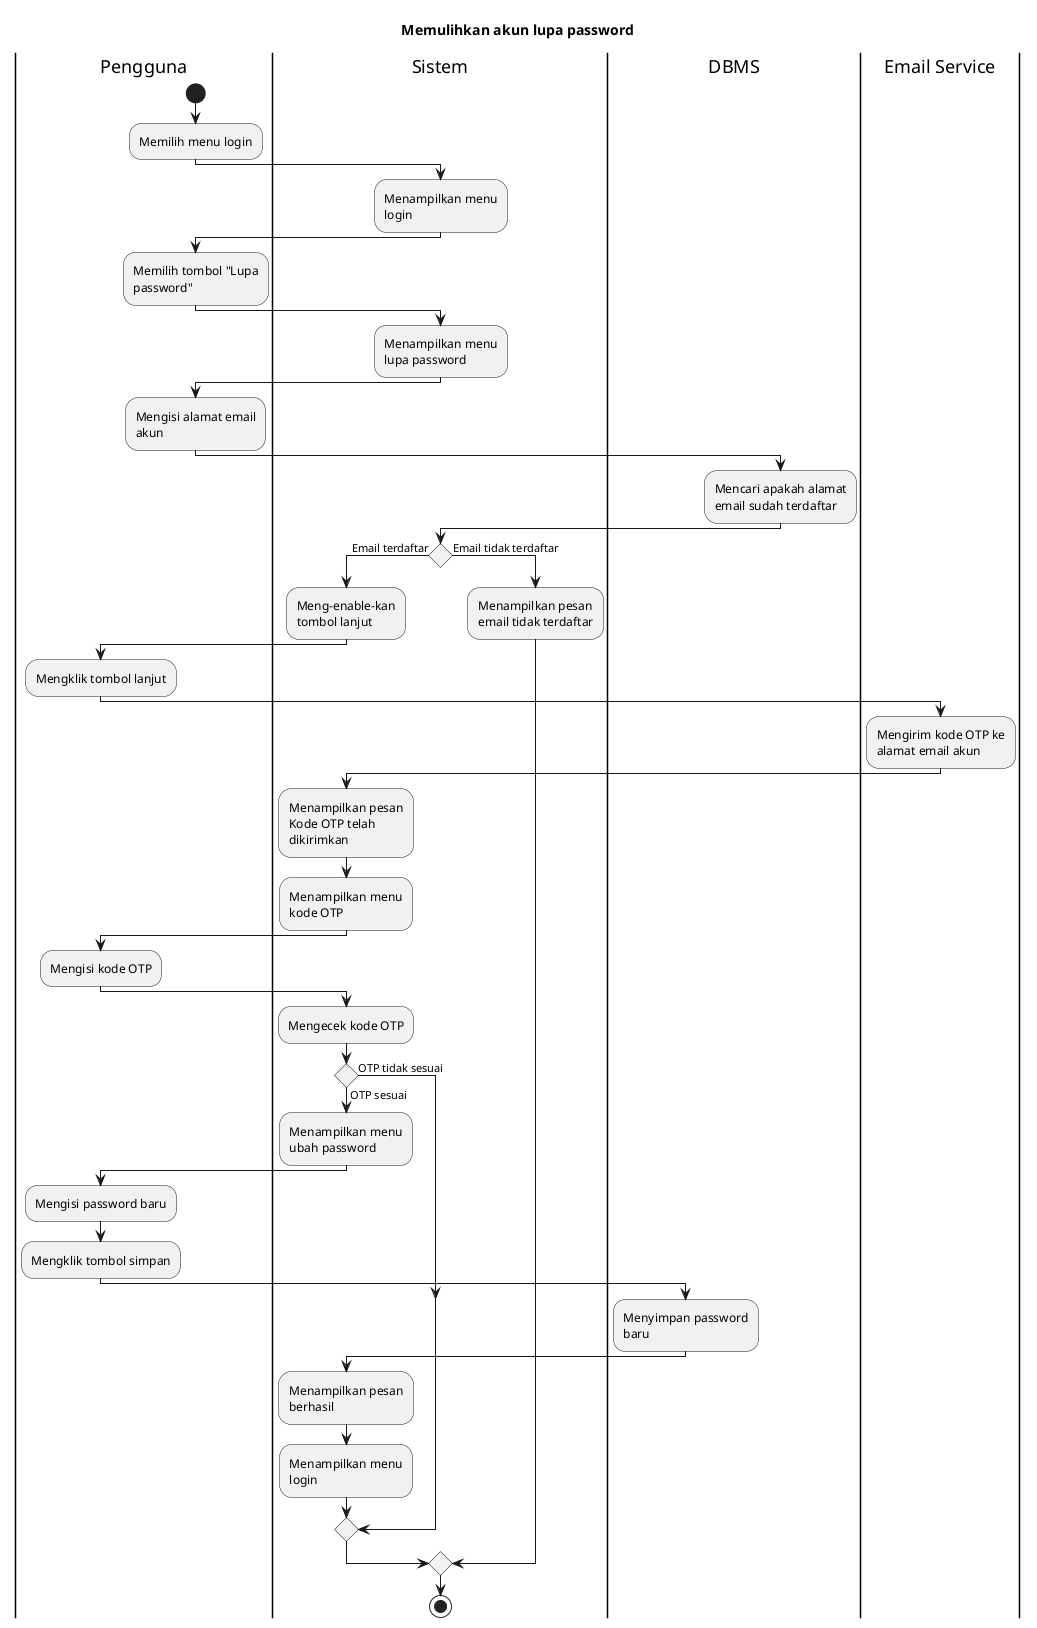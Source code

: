 @startuml UC-AUTH-004 - Memulihkan akun lupa password
skinparam wrapWidth 140

title Memulihkan akun lupa password

|Pengguna|
start

:Memilih menu login;

|Sistem|
:Menampilkan menu login;

|Pengguna|
:Memilih tombol "Lupa password";

|Sistem|
:Menampilkan menu lupa password;

|Pengguna|
:Mengisi alamat email akun;

|DBMS|
:Mencari apakah alamat email sudah terdaftar;

|Sistem|
if () then (Email terdaftar)
  :Meng-enable-kan tombol lanjut;

  |Pengguna|
  :Mengklik tombol lanjut;

  |Email Service|
  :Mengirim kode OTP ke alamat email akun;

  |Sistem|
  :Menampilkan pesan Kode OTP telah dikirimkan;
  :Menampilkan menu kode OTP;

  |Pengguna|
  :Mengisi kode OTP;
  
  |Sistem|
  :Mengecek kode OTP;

  if () then (OTP tidak sesuai)
  else (OTP sesuai)
    :Menampilkan menu ubah password;

    |Pengguna|
    :Mengisi password baru;
    :Mengklik tombol simpan;

    |DBMS|
    :Menyimpan password baru;

    |Sistem|
    :Menampilkan pesan berhasil;
    :Menampilkan menu login;
  endif
else (Email tidak terdaftar)
  :Menampilkan pesan email tidak terdaftar;
endif

stop
@enduml